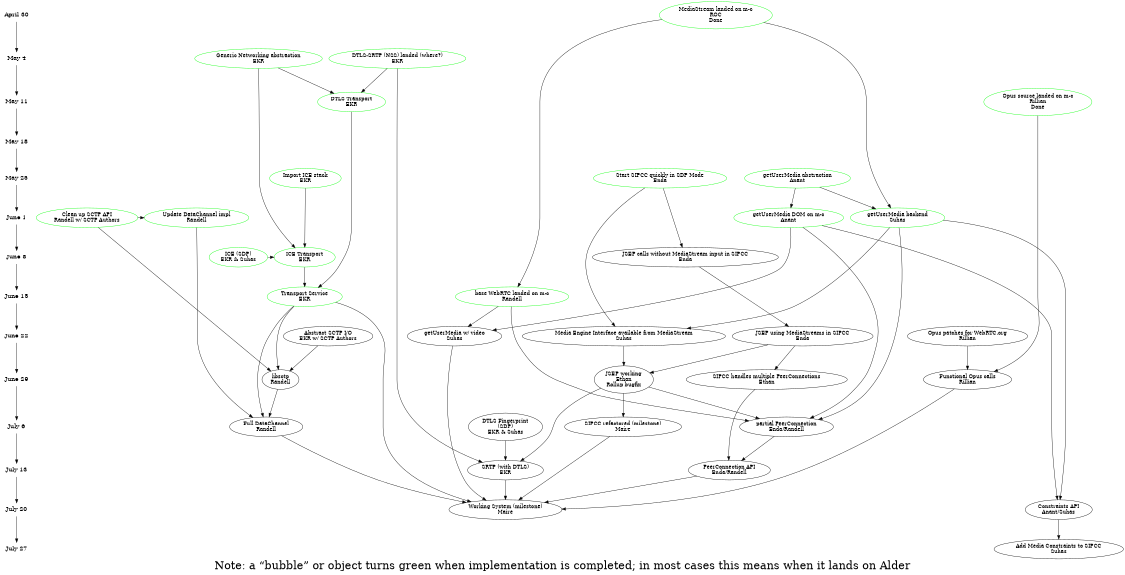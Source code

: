 digraph G {
labelloc="b";
fontsize=30;
style=bold;
label="Note: a “bubble” or object turns green when implementation is completed; in most cases this means when it lands on Alder"

ranksep=.75; size = "7.5,7.5";
{
node [shape=plaintext, fontsize=16]; /* the time-line graph */ 
     "April 30"-> "May 4"-> "May 11"-> "May 18"-> "May 25"-> "June 1"-> "June 8"-> "June 15"-> "June 22"-> "June 29"-> "July 6"-> "July 13"-> "July 20"-> "July 27"
}

	{rank = same; "April 30";
	   mediastream [label = "MediaStream landed on m-c\nROC\nDone" color=green];
        }
        
        {
           rank = same; "May 4";
	   genericio [label = "Generic Networking abstraction\nEKR", color=green]
	   dtlssrtp [label = "DTLS-SRTP (NSS) landed (where?)\nEKR" color=green]
        }

	{rank = same; "May 11";
	   opussrc [label = "Opus source landed on m-c\nRillian\nDone" color = green]
	   dtlstransport [label = "DTLS Transport\nEKR"  color=green];
	}
        mediastream->getusermedia
	dtlssrtp -> dtlstransport
	genericio -> dtlstransport

	{rank = same; "May 18";
	}
	
	{rank = same; "May 25";
	   getusermedia_abstract [label = "getUserMedia abstraction\nAnant" color=green]
	   nicer [label = "Import ICE stack\nEKR", color=green];
	   sipccsdp [ label = "Start SIPCC quickly in SDP Mode\nEnda" color=green];
        }	   	   
	getusermedia_abstract->getusermedia_DOM
	getusermedia_abstract->getusermedia
	webrtc->peerconnection_first

	{rank = same; "June 1";
	   sctpupdate [label = "Clean up SCTP API\nRandell w/ SCTP Authors" color=green];
	   datachannelupdate [label = "Update DataChannel impl\nRandell" color=green];
	   getusermedia [label = "getUserMedia backend\nSuhas" color=green]
	   getusermedia_DOM [label = "getUserMedia DOM on m-c\nAnant" color=green]
        }
	getusermedia -> peerconnection_first
	getusermedia_DOM -> peerconnection_first

	{rank = same; "June 8";
	   icetransport [ label = "ICE Transport\nEKR", color=green];
	   iceparams [label = "ICE (SDP)\nEKR & Suhas", color=green];
           sipccjsep [ label = "JSEP calls without MediaStream input in SIPCC\nEnda"];
	}

	nicer -> icetransport
	genericio -> icetransport
	iceparams -> icetransport
        sipccsdp -> sipccjsep

	{rank = same; "June 15";
	   webrtc [label = "base WebRTC landed on m-c\nRandell" color=green];
	   transport [label = "Transport Service\nEKR", color=green];
	} 
	mediastream -> webrtc;
	getusermedia_DOM -> constraints;
	getusermedia -> constraints;
	dtlstransport -> transport
	icetransport -> transport
	sipccjsep -> sipccjsepmediastreams
	getusermedia -> sipccmediaengine
        sipccsdp -> sipccmediaengine

        {rank = same; "June 22"; 
           sipccjsepmediastreams [label = "JSEP using MediaStreams in SIPCC\nEnda"];
           sipccmediaengine [label = "Media Engine Interface available from MediaStream\nSuhas"];
          opuswebrtc [label = "Opus patches for WebRTC.org\nRillian"];
          getusermedia_video [label = "getUserMedia w/ video\nSuhas"]
	   sctpio [ label = "Abstract SCTP I/O\nEKR w/ SCTP Authors"]
        }
	sipccjsepmediastreams -> JSEP
	sipccmediaengine -> JSEP
        sipccjsepmediastreams -> sipccmultipeerconn
	constraints -> sipccmediaconstraints
	getusermedia_DOM -> getusermedia_video
	webrtc -> getusermedia_video

        {rank = same; "June 29"; 
	  JSEP [ label = "JSEP working\nEthan\nRollup bugfix"]; 
          sctp_library [label = "libsctp\nRandell"];
          sipccmultipeerconn [label = "SIPCC handles multiple PeerConnections\nEthan"];
	   opus [ label = "Functional Opus calls\nRillian"];
	}

        {rank = same; "July 6"; 
	   dtlsfingerprint [ label = "DTLS Fingerprint\n(SDP)\nEKR & Suhas"];
	   datachannel [label = "Full DataChannel\nRandell"];
	   peerconnection_first [label = "partial PeerConnection\nEnda/Randell"];
	   sipccrefactor [label = "SIPCC refactored (milestone)\nMaire"];
	}

        dtlsfingerprint -> srtp
	dtlssrtp -> srtp
	JSEP -> srtp
	JSEP -> peerconnection_first
        JSEP -> sipccrefactor
	opussrc -> opus
	opuswebrtc -> opus

        {rank = same; "July 13"; 
	   srtp [label = "SRTP (with DTLS)\nEKR"] 
	   peerconnection [label = "PeerConnection API\nEnda/Randell"];
	}
	peerconnection_first -> peerconnection
        sipccmultipeerconn -> peerconnection

        {rank = same; "July 20"; 
	   constraints [label = "Constraints API\nAnant/Suhas"];
	   working [ label = "Working System (milestone)\nMaire" ] 
	}

        {rank = same; "July 27"; 
          sipccmediaconstraints [ label = "Add Media Constraints to SIPCC\nSuhas"]; 
	}

	transport -> working
	transport -> datachannel
	peerconnection -> working
	sctpio-> sctp_library
	sctpupdate -> sctp_library
	sctpupdate -> datachannelupdate
	datachannelupdate -> datachannel
	sctp_library -> datachannel
	transport -> sctp_library
	datachannel -> working
	srtp -> working
	opus -> working
	sipccrefactor -> working
	getusermedia_video -> working

}
